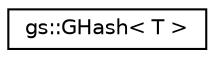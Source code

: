 digraph "Graphical Class Hierarchy"
{
 // LATEX_PDF_SIZE
  edge [fontname="Helvetica",fontsize="10",labelfontname="Helvetica",labelfontsize="10"];
  node [fontname="Helvetica",fontsize="10",shape=record];
  rankdir="LR";
  Node0 [label="gs::GHash\< T \>",height=0.2,width=0.4,color="black", fillcolor="white", style="filled",URL="$structgs_1_1GHash.html",tooltip=" "];
}
